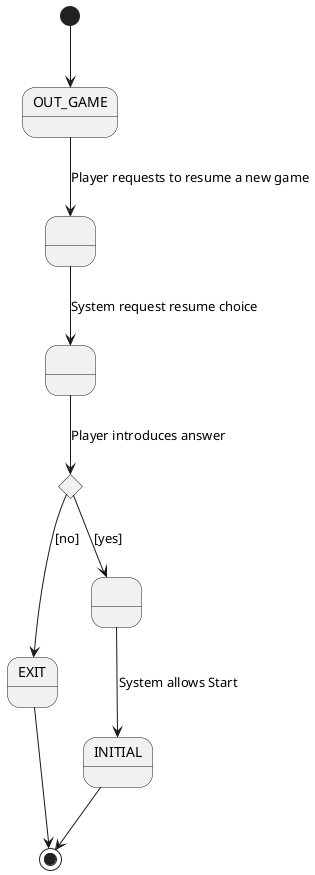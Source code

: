 @startuml resume
state OUT_GAME
state INITIAL
state EXIT
state requested as " "
state asked as " "
state isValidAnswer <<choice>>
state resume as " "

[*] --> OUT_GAME
OUT_GAME --> requested: Player requests to resume a new game
requested --> asked: System request resume choice
asked --> isValidAnswer: Player introduces answer
isValidAnswer --> resume: [yes]
resume --> INITIAL: System allows Start
isValidAnswer --> EXIT: [no]
INITIAL --> [*]
EXIT --> [*]
@enduml